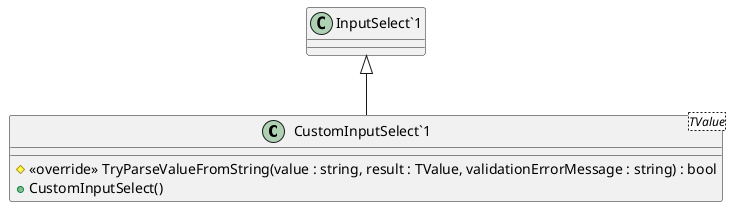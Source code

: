 @startuml CustomInputSelect`1
class CustomInputSelect`1<TValue>  {
    # <<override>> TryParseValueFromString(value : string, result : TValue, validationErrorMessage : string) : bool
    + CustomInputSelect()
}
"InputSelect`1" <|-- "CustomInputSelect`1"
@enduml
